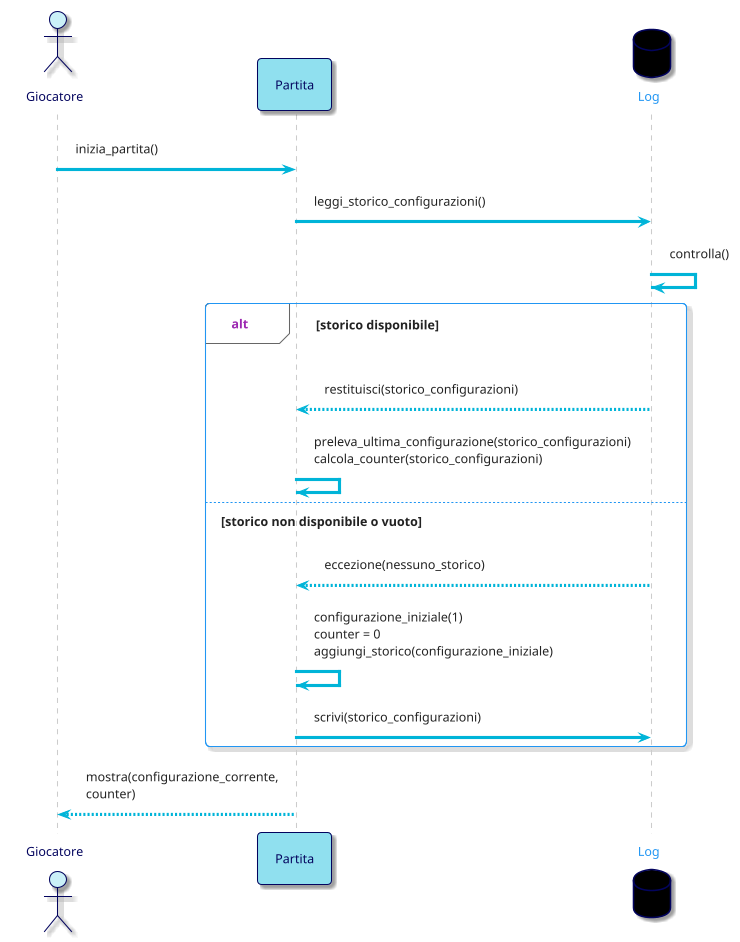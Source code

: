 @startuml
!theme materia-outline

skinparam ArrowColor #00B4D8
skinparam ActorBorderColor #03045E
skinparam ActorFontColor #03045E
skinparam ActorBackgroundColor #CAF0F8
skinparam ParticipantFontColor #03045E
skinparam ParticipantBorderColor #03045E
skinparam ParticipantBackgroundColor #90E0EF
skinparam DatabaseBorderColor #03045E
skinparam DatabaseBackgroundColor #0
skinparam BackgroundColor #FFFFFF

actor Giocatore
participant Partita
database Log

Giocatore -> Partita: inizia_partita()

Partita -> Log: leggi_storico_configurazioni()
Log -> Log: controlla()


alt storico disponibile
    Log --> Partita: restituisci(storico_configurazioni)
    Partita -> Partita: preleva_ultima_configurazione(storico_configurazioni) \ncalcola_counter(storico_configurazioni)

else storico non disponibile o vuoto
    Log --> Partita: eccezione(nessuno_storico)
    Partita -> Partita: configurazione_iniziale(1) \ncounter = 0 \naggiungi_storico(configurazione_iniziale)
    Partita -> Log: scrivi(storico_configurazioni)
end

Partita --> Giocatore: mostra(configurazione_corrente,\ncounter)

@enduml